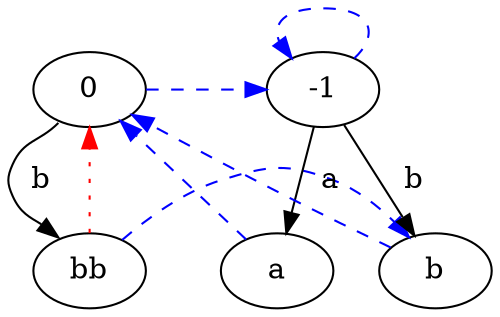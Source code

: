 digraph G {
    size="6,6" ;
    splines=true ; 
    0:sw -> bb:nw [label="  b  "] ;

    -1 -> a [label="  a  "] ;
    -1 -> b [label="  b  "] ;
    // -1 -> c [label="  c   "] ;

    // b -> cbc [label="  c  "] ;
    // c -> bcb [label="  b  "] ;
    // cbc -> bcbcb [label="  b  "] ; 
    // bcbcb -> bbcbcbb [label="  b  "] ;
    // bbcbcbb-> abbcbcbba [label="  a  "] ;

    0 -> -1 [style="dashed", color="blue", constraint=false] ;
    -1:ne -> -1:nw [style="dashed", color="blue", constraint=false] ;
    a -> 0 [style="dashed", color="blue", constraint=false] ;
    b -> 0 [style="dashed", color="blue", constraint=false] ; 
    // c -> 0 [style="dashed", color="blue", constraint=false] ;
    bb -> b [style="dashed", color="blue", constraint=false] ;
    // bcb -> b [style="dashed", color="blue", constraint=false] ;
    // cbc -> c [style="dashed", color="blue", constraint=false] ; 
    // bcbcb -> bcb [style="dashed", color="blue", constraint=false] ;
    // bbcbcbb -> bb [style="dashed", color="blue", constraint=false] ;
    // abbcbcbba -> a [style="dashed", color="blue", constraint=false] ;

    bb -> 0 [style="dotted", color="red", dir=forward] ;
    // bcbcb:nw -> b [style="dotted", color="red"] ;

    
    -1 [ pos = "2,6!"] ;
    0 [ pos = "0,6!"] ;
    a [ pos = "1,5!"] ;
    b [ pos = "2,5!"] ;
    // c [ pos = "3,5!"] ;
    bb [ pos = "0,4!"] ;
    // cbc [ pos = "2,3!"] ;
    // bcb [ pos = "3,3!"] ;
    // bcbcb [ pos = "2,2!"] ;
    // bbcbcbb [ pos = "2,1!"] ;
    // abbcbcbba [ pos = "2,0!"] ;

    sep=0.3 ; 
    nodesep=0.3 ;
}

